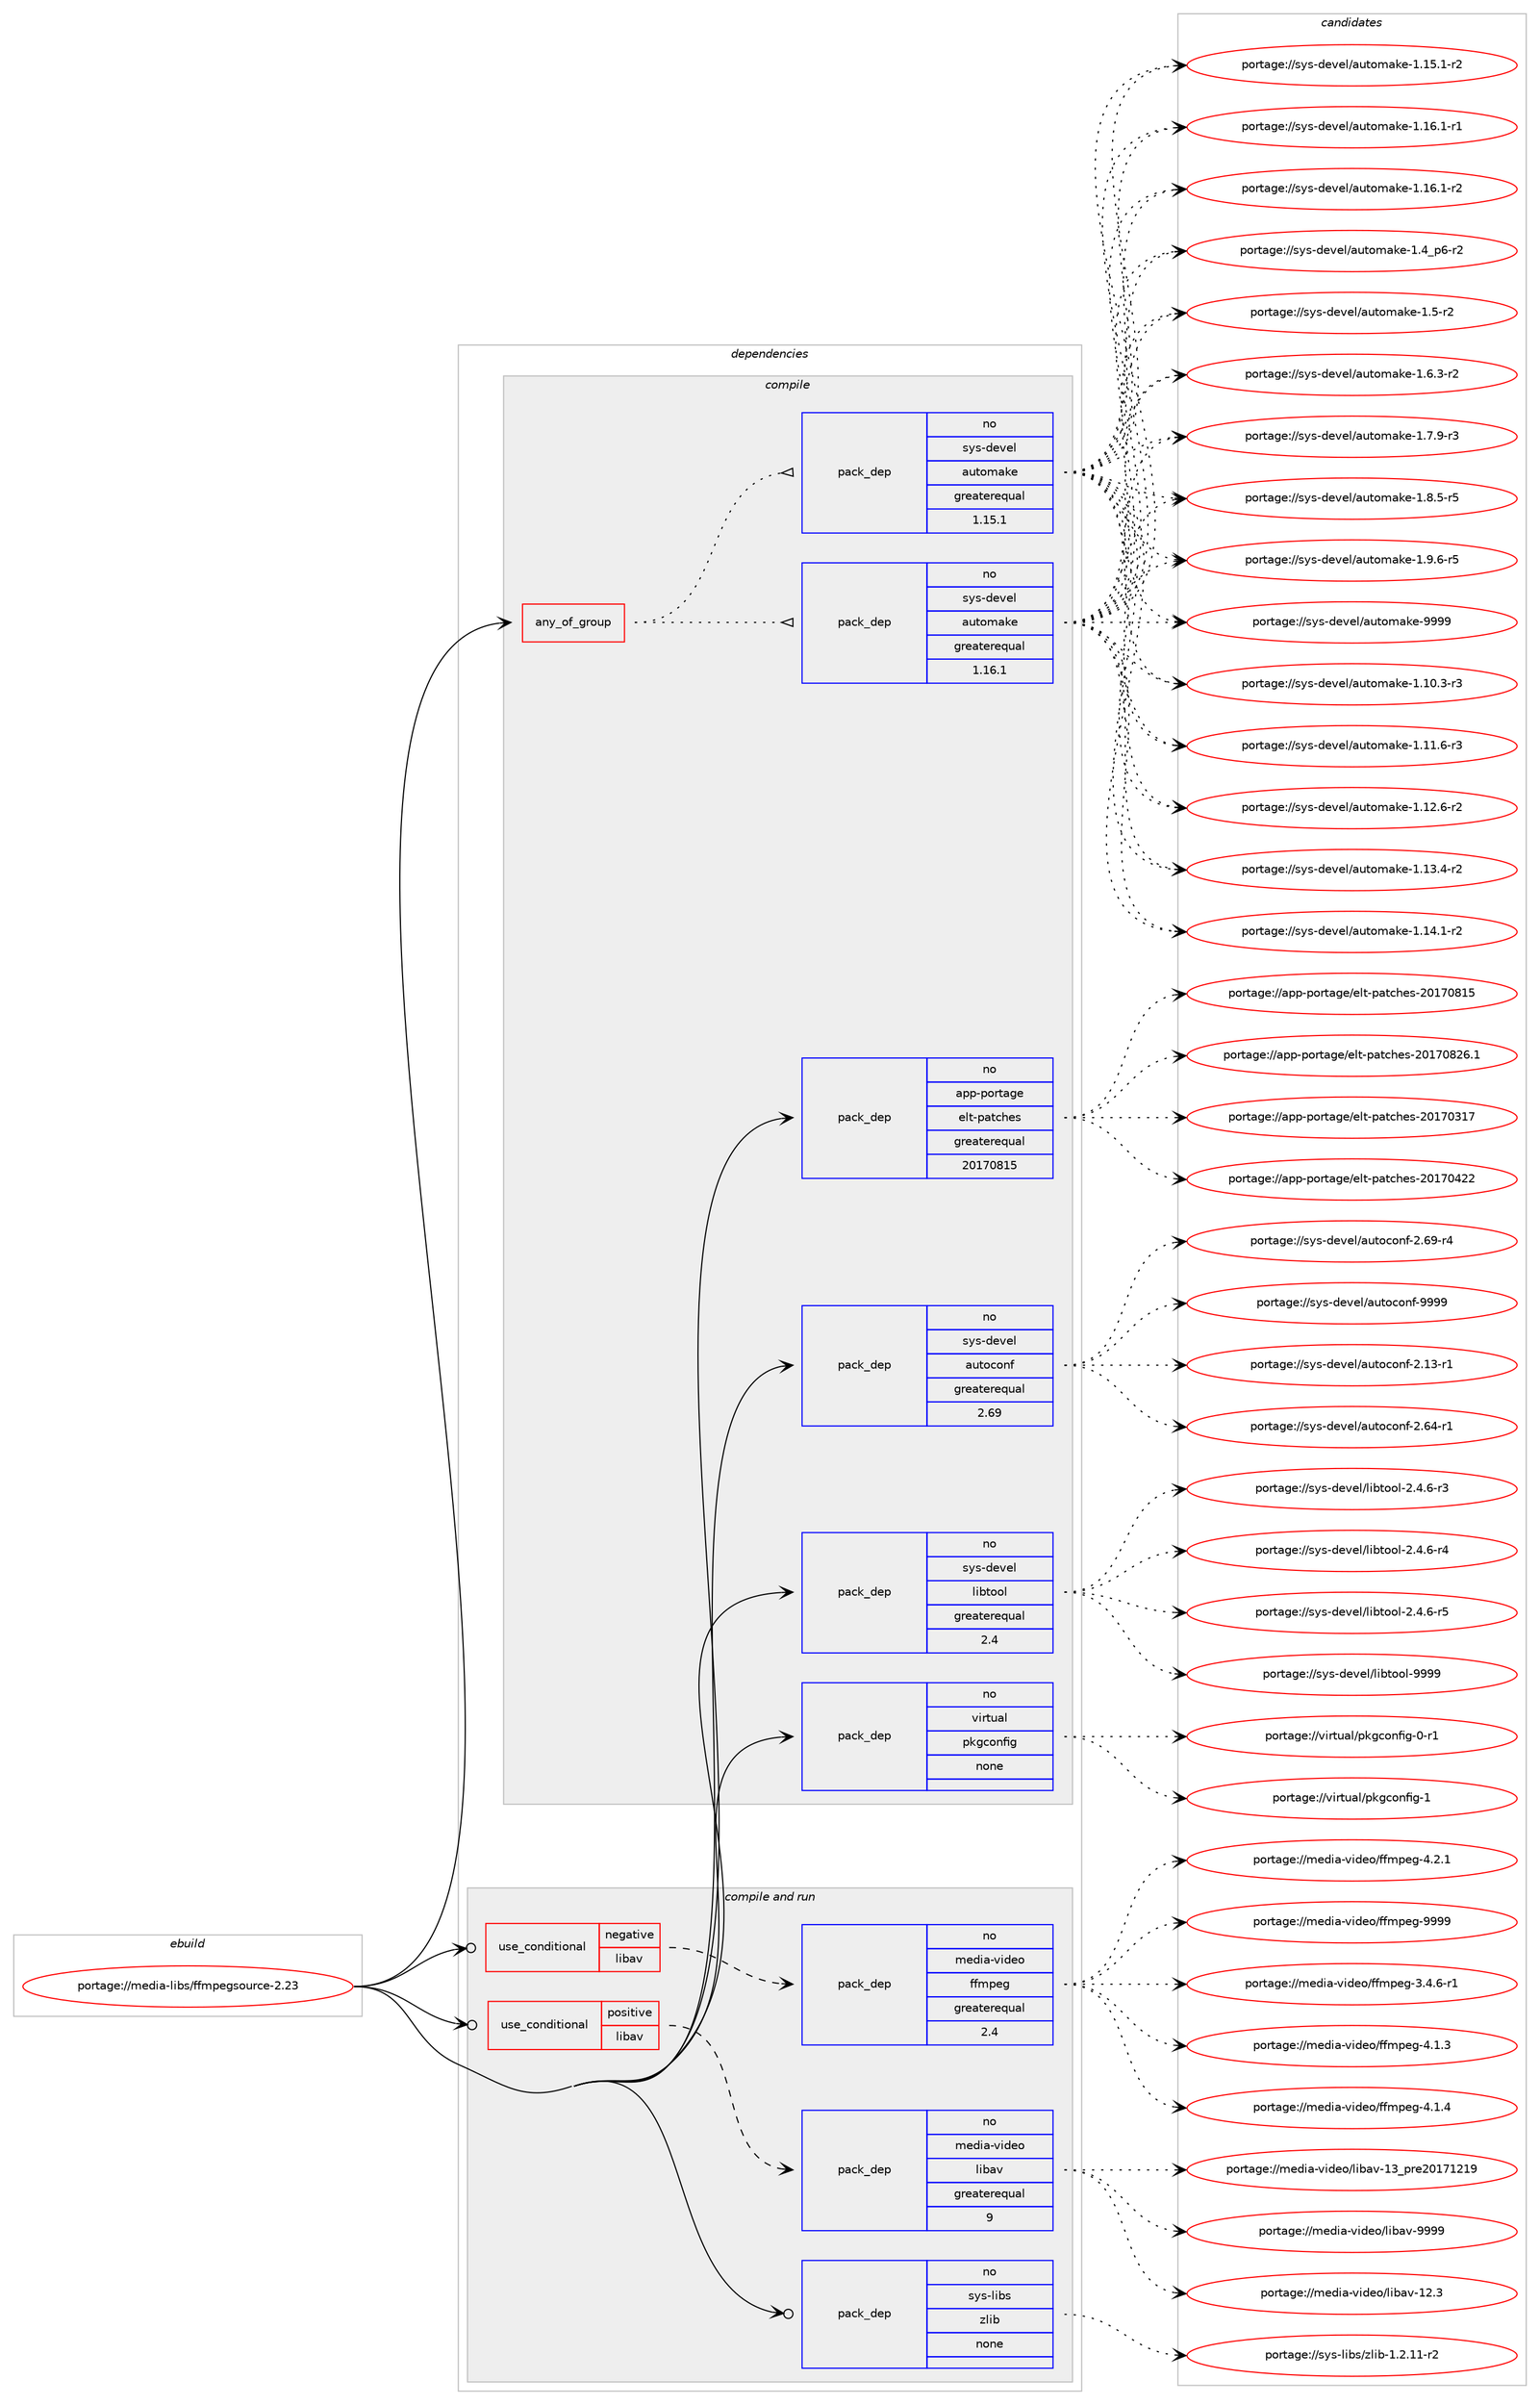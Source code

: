 digraph prolog {

# *************
# Graph options
# *************

newrank=true;
concentrate=true;
compound=true;
graph [rankdir=LR,fontname=Helvetica,fontsize=10,ranksep=1.5];#, ranksep=2.5, nodesep=0.2];
edge  [arrowhead=vee];
node  [fontname=Helvetica,fontsize=10];

# **********
# The ebuild
# **********

subgraph cluster_leftcol {
color=gray;
rank=same;
label=<<i>ebuild</i>>;
id [label="portage://media-libs/ffmpegsource-2.23", color=red, width=4, href="../media-libs/ffmpegsource-2.23.svg"];
}

# ****************
# The dependencies
# ****************

subgraph cluster_midcol {
color=gray;
label=<<i>dependencies</i>>;
subgraph cluster_compile {
fillcolor="#eeeeee";
style=filled;
label=<<i>compile</i>>;
subgraph any5007 {
dependency318078 [label=<<TABLE BORDER="0" CELLBORDER="1" CELLSPACING="0" CELLPADDING="4"><TR><TD CELLPADDING="10">any_of_group</TD></TR></TABLE>>, shape=none, color=red];subgraph pack233587 {
dependency318079 [label=<<TABLE BORDER="0" CELLBORDER="1" CELLSPACING="0" CELLPADDING="4" WIDTH="220"><TR><TD ROWSPAN="6" CELLPADDING="30">pack_dep</TD></TR><TR><TD WIDTH="110">no</TD></TR><TR><TD>sys-devel</TD></TR><TR><TD>automake</TD></TR><TR><TD>greaterequal</TD></TR><TR><TD>1.16.1</TD></TR></TABLE>>, shape=none, color=blue];
}
dependency318078:e -> dependency318079:w [weight=20,style="dotted",arrowhead="oinv"];
subgraph pack233588 {
dependency318080 [label=<<TABLE BORDER="0" CELLBORDER="1" CELLSPACING="0" CELLPADDING="4" WIDTH="220"><TR><TD ROWSPAN="6" CELLPADDING="30">pack_dep</TD></TR><TR><TD WIDTH="110">no</TD></TR><TR><TD>sys-devel</TD></TR><TR><TD>automake</TD></TR><TR><TD>greaterequal</TD></TR><TR><TD>1.15.1</TD></TR></TABLE>>, shape=none, color=blue];
}
dependency318078:e -> dependency318080:w [weight=20,style="dotted",arrowhead="oinv"];
}
id:e -> dependency318078:w [weight=20,style="solid",arrowhead="vee"];
subgraph pack233589 {
dependency318081 [label=<<TABLE BORDER="0" CELLBORDER="1" CELLSPACING="0" CELLPADDING="4" WIDTH="220"><TR><TD ROWSPAN="6" CELLPADDING="30">pack_dep</TD></TR><TR><TD WIDTH="110">no</TD></TR><TR><TD>app-portage</TD></TR><TR><TD>elt-patches</TD></TR><TR><TD>greaterequal</TD></TR><TR><TD>20170815</TD></TR></TABLE>>, shape=none, color=blue];
}
id:e -> dependency318081:w [weight=20,style="solid",arrowhead="vee"];
subgraph pack233590 {
dependency318082 [label=<<TABLE BORDER="0" CELLBORDER="1" CELLSPACING="0" CELLPADDING="4" WIDTH="220"><TR><TD ROWSPAN="6" CELLPADDING="30">pack_dep</TD></TR><TR><TD WIDTH="110">no</TD></TR><TR><TD>sys-devel</TD></TR><TR><TD>autoconf</TD></TR><TR><TD>greaterequal</TD></TR><TR><TD>2.69</TD></TR></TABLE>>, shape=none, color=blue];
}
id:e -> dependency318082:w [weight=20,style="solid",arrowhead="vee"];
subgraph pack233591 {
dependency318083 [label=<<TABLE BORDER="0" CELLBORDER="1" CELLSPACING="0" CELLPADDING="4" WIDTH="220"><TR><TD ROWSPAN="6" CELLPADDING="30">pack_dep</TD></TR><TR><TD WIDTH="110">no</TD></TR><TR><TD>sys-devel</TD></TR><TR><TD>libtool</TD></TR><TR><TD>greaterequal</TD></TR><TR><TD>2.4</TD></TR></TABLE>>, shape=none, color=blue];
}
id:e -> dependency318083:w [weight=20,style="solid",arrowhead="vee"];
subgraph pack233592 {
dependency318084 [label=<<TABLE BORDER="0" CELLBORDER="1" CELLSPACING="0" CELLPADDING="4" WIDTH="220"><TR><TD ROWSPAN="6" CELLPADDING="30">pack_dep</TD></TR><TR><TD WIDTH="110">no</TD></TR><TR><TD>virtual</TD></TR><TR><TD>pkgconfig</TD></TR><TR><TD>none</TD></TR><TR><TD></TD></TR></TABLE>>, shape=none, color=blue];
}
id:e -> dependency318084:w [weight=20,style="solid",arrowhead="vee"];
}
subgraph cluster_compileandrun {
fillcolor="#eeeeee";
style=filled;
label=<<i>compile and run</i>>;
subgraph cond79368 {
dependency318085 [label=<<TABLE BORDER="0" CELLBORDER="1" CELLSPACING="0" CELLPADDING="4"><TR><TD ROWSPAN="3" CELLPADDING="10">use_conditional</TD></TR><TR><TD>negative</TD></TR><TR><TD>libav</TD></TR></TABLE>>, shape=none, color=red];
subgraph pack233593 {
dependency318086 [label=<<TABLE BORDER="0" CELLBORDER="1" CELLSPACING="0" CELLPADDING="4" WIDTH="220"><TR><TD ROWSPAN="6" CELLPADDING="30">pack_dep</TD></TR><TR><TD WIDTH="110">no</TD></TR><TR><TD>media-video</TD></TR><TR><TD>ffmpeg</TD></TR><TR><TD>greaterequal</TD></TR><TR><TD>2.4</TD></TR></TABLE>>, shape=none, color=blue];
}
dependency318085:e -> dependency318086:w [weight=20,style="dashed",arrowhead="vee"];
}
id:e -> dependency318085:w [weight=20,style="solid",arrowhead="odotvee"];
subgraph cond79369 {
dependency318087 [label=<<TABLE BORDER="0" CELLBORDER="1" CELLSPACING="0" CELLPADDING="4"><TR><TD ROWSPAN="3" CELLPADDING="10">use_conditional</TD></TR><TR><TD>positive</TD></TR><TR><TD>libav</TD></TR></TABLE>>, shape=none, color=red];
subgraph pack233594 {
dependency318088 [label=<<TABLE BORDER="0" CELLBORDER="1" CELLSPACING="0" CELLPADDING="4" WIDTH="220"><TR><TD ROWSPAN="6" CELLPADDING="30">pack_dep</TD></TR><TR><TD WIDTH="110">no</TD></TR><TR><TD>media-video</TD></TR><TR><TD>libav</TD></TR><TR><TD>greaterequal</TD></TR><TR><TD>9</TD></TR></TABLE>>, shape=none, color=blue];
}
dependency318087:e -> dependency318088:w [weight=20,style="dashed",arrowhead="vee"];
}
id:e -> dependency318087:w [weight=20,style="solid",arrowhead="odotvee"];
subgraph pack233595 {
dependency318089 [label=<<TABLE BORDER="0" CELLBORDER="1" CELLSPACING="0" CELLPADDING="4" WIDTH="220"><TR><TD ROWSPAN="6" CELLPADDING="30">pack_dep</TD></TR><TR><TD WIDTH="110">no</TD></TR><TR><TD>sys-libs</TD></TR><TR><TD>zlib</TD></TR><TR><TD>none</TD></TR><TR><TD></TD></TR></TABLE>>, shape=none, color=blue];
}
id:e -> dependency318089:w [weight=20,style="solid",arrowhead="odotvee"];
}
subgraph cluster_run {
fillcolor="#eeeeee";
style=filled;
label=<<i>run</i>>;
}
}

# **************
# The candidates
# **************

subgraph cluster_choices {
rank=same;
color=gray;
label=<<i>candidates</i>>;

subgraph choice233587 {
color=black;
nodesep=1;
choiceportage11512111545100101118101108479711711611110997107101454946494846514511451 [label="portage://sys-devel/automake-1.10.3-r3", color=red, width=4,href="../sys-devel/automake-1.10.3-r3.svg"];
choiceportage11512111545100101118101108479711711611110997107101454946494946544511451 [label="portage://sys-devel/automake-1.11.6-r3", color=red, width=4,href="../sys-devel/automake-1.11.6-r3.svg"];
choiceportage11512111545100101118101108479711711611110997107101454946495046544511450 [label="portage://sys-devel/automake-1.12.6-r2", color=red, width=4,href="../sys-devel/automake-1.12.6-r2.svg"];
choiceportage11512111545100101118101108479711711611110997107101454946495146524511450 [label="portage://sys-devel/automake-1.13.4-r2", color=red, width=4,href="../sys-devel/automake-1.13.4-r2.svg"];
choiceportage11512111545100101118101108479711711611110997107101454946495246494511450 [label="portage://sys-devel/automake-1.14.1-r2", color=red, width=4,href="../sys-devel/automake-1.14.1-r2.svg"];
choiceportage11512111545100101118101108479711711611110997107101454946495346494511450 [label="portage://sys-devel/automake-1.15.1-r2", color=red, width=4,href="../sys-devel/automake-1.15.1-r2.svg"];
choiceportage11512111545100101118101108479711711611110997107101454946495446494511449 [label="portage://sys-devel/automake-1.16.1-r1", color=red, width=4,href="../sys-devel/automake-1.16.1-r1.svg"];
choiceportage11512111545100101118101108479711711611110997107101454946495446494511450 [label="portage://sys-devel/automake-1.16.1-r2", color=red, width=4,href="../sys-devel/automake-1.16.1-r2.svg"];
choiceportage115121115451001011181011084797117116111109971071014549465295112544511450 [label="portage://sys-devel/automake-1.4_p6-r2", color=red, width=4,href="../sys-devel/automake-1.4_p6-r2.svg"];
choiceportage11512111545100101118101108479711711611110997107101454946534511450 [label="portage://sys-devel/automake-1.5-r2", color=red, width=4,href="../sys-devel/automake-1.5-r2.svg"];
choiceportage115121115451001011181011084797117116111109971071014549465446514511450 [label="portage://sys-devel/automake-1.6.3-r2", color=red, width=4,href="../sys-devel/automake-1.6.3-r2.svg"];
choiceportage115121115451001011181011084797117116111109971071014549465546574511451 [label="portage://sys-devel/automake-1.7.9-r3", color=red, width=4,href="../sys-devel/automake-1.7.9-r3.svg"];
choiceportage115121115451001011181011084797117116111109971071014549465646534511453 [label="portage://sys-devel/automake-1.8.5-r5", color=red, width=4,href="../sys-devel/automake-1.8.5-r5.svg"];
choiceportage115121115451001011181011084797117116111109971071014549465746544511453 [label="portage://sys-devel/automake-1.9.6-r5", color=red, width=4,href="../sys-devel/automake-1.9.6-r5.svg"];
choiceportage115121115451001011181011084797117116111109971071014557575757 [label="portage://sys-devel/automake-9999", color=red, width=4,href="../sys-devel/automake-9999.svg"];
dependency318079:e -> choiceportage11512111545100101118101108479711711611110997107101454946494846514511451:w [style=dotted,weight="100"];
dependency318079:e -> choiceportage11512111545100101118101108479711711611110997107101454946494946544511451:w [style=dotted,weight="100"];
dependency318079:e -> choiceportage11512111545100101118101108479711711611110997107101454946495046544511450:w [style=dotted,weight="100"];
dependency318079:e -> choiceportage11512111545100101118101108479711711611110997107101454946495146524511450:w [style=dotted,weight="100"];
dependency318079:e -> choiceportage11512111545100101118101108479711711611110997107101454946495246494511450:w [style=dotted,weight="100"];
dependency318079:e -> choiceportage11512111545100101118101108479711711611110997107101454946495346494511450:w [style=dotted,weight="100"];
dependency318079:e -> choiceportage11512111545100101118101108479711711611110997107101454946495446494511449:w [style=dotted,weight="100"];
dependency318079:e -> choiceportage11512111545100101118101108479711711611110997107101454946495446494511450:w [style=dotted,weight="100"];
dependency318079:e -> choiceportage115121115451001011181011084797117116111109971071014549465295112544511450:w [style=dotted,weight="100"];
dependency318079:e -> choiceportage11512111545100101118101108479711711611110997107101454946534511450:w [style=dotted,weight="100"];
dependency318079:e -> choiceportage115121115451001011181011084797117116111109971071014549465446514511450:w [style=dotted,weight="100"];
dependency318079:e -> choiceportage115121115451001011181011084797117116111109971071014549465546574511451:w [style=dotted,weight="100"];
dependency318079:e -> choiceportage115121115451001011181011084797117116111109971071014549465646534511453:w [style=dotted,weight="100"];
dependency318079:e -> choiceportage115121115451001011181011084797117116111109971071014549465746544511453:w [style=dotted,weight="100"];
dependency318079:e -> choiceportage115121115451001011181011084797117116111109971071014557575757:w [style=dotted,weight="100"];
}
subgraph choice233588 {
color=black;
nodesep=1;
choiceportage11512111545100101118101108479711711611110997107101454946494846514511451 [label="portage://sys-devel/automake-1.10.3-r3", color=red, width=4,href="../sys-devel/automake-1.10.3-r3.svg"];
choiceportage11512111545100101118101108479711711611110997107101454946494946544511451 [label="portage://sys-devel/automake-1.11.6-r3", color=red, width=4,href="../sys-devel/automake-1.11.6-r3.svg"];
choiceportage11512111545100101118101108479711711611110997107101454946495046544511450 [label="portage://sys-devel/automake-1.12.6-r2", color=red, width=4,href="../sys-devel/automake-1.12.6-r2.svg"];
choiceportage11512111545100101118101108479711711611110997107101454946495146524511450 [label="portage://sys-devel/automake-1.13.4-r2", color=red, width=4,href="../sys-devel/automake-1.13.4-r2.svg"];
choiceportage11512111545100101118101108479711711611110997107101454946495246494511450 [label="portage://sys-devel/automake-1.14.1-r2", color=red, width=4,href="../sys-devel/automake-1.14.1-r2.svg"];
choiceportage11512111545100101118101108479711711611110997107101454946495346494511450 [label="portage://sys-devel/automake-1.15.1-r2", color=red, width=4,href="../sys-devel/automake-1.15.1-r2.svg"];
choiceportage11512111545100101118101108479711711611110997107101454946495446494511449 [label="portage://sys-devel/automake-1.16.1-r1", color=red, width=4,href="../sys-devel/automake-1.16.1-r1.svg"];
choiceportage11512111545100101118101108479711711611110997107101454946495446494511450 [label="portage://sys-devel/automake-1.16.1-r2", color=red, width=4,href="../sys-devel/automake-1.16.1-r2.svg"];
choiceportage115121115451001011181011084797117116111109971071014549465295112544511450 [label="portage://sys-devel/automake-1.4_p6-r2", color=red, width=4,href="../sys-devel/automake-1.4_p6-r2.svg"];
choiceportage11512111545100101118101108479711711611110997107101454946534511450 [label="portage://sys-devel/automake-1.5-r2", color=red, width=4,href="../sys-devel/automake-1.5-r2.svg"];
choiceportage115121115451001011181011084797117116111109971071014549465446514511450 [label="portage://sys-devel/automake-1.6.3-r2", color=red, width=4,href="../sys-devel/automake-1.6.3-r2.svg"];
choiceportage115121115451001011181011084797117116111109971071014549465546574511451 [label="portage://sys-devel/automake-1.7.9-r3", color=red, width=4,href="../sys-devel/automake-1.7.9-r3.svg"];
choiceportage115121115451001011181011084797117116111109971071014549465646534511453 [label="portage://sys-devel/automake-1.8.5-r5", color=red, width=4,href="../sys-devel/automake-1.8.5-r5.svg"];
choiceportage115121115451001011181011084797117116111109971071014549465746544511453 [label="portage://sys-devel/automake-1.9.6-r5", color=red, width=4,href="../sys-devel/automake-1.9.6-r5.svg"];
choiceportage115121115451001011181011084797117116111109971071014557575757 [label="portage://sys-devel/automake-9999", color=red, width=4,href="../sys-devel/automake-9999.svg"];
dependency318080:e -> choiceportage11512111545100101118101108479711711611110997107101454946494846514511451:w [style=dotted,weight="100"];
dependency318080:e -> choiceportage11512111545100101118101108479711711611110997107101454946494946544511451:w [style=dotted,weight="100"];
dependency318080:e -> choiceportage11512111545100101118101108479711711611110997107101454946495046544511450:w [style=dotted,weight="100"];
dependency318080:e -> choiceportage11512111545100101118101108479711711611110997107101454946495146524511450:w [style=dotted,weight="100"];
dependency318080:e -> choiceportage11512111545100101118101108479711711611110997107101454946495246494511450:w [style=dotted,weight="100"];
dependency318080:e -> choiceportage11512111545100101118101108479711711611110997107101454946495346494511450:w [style=dotted,weight="100"];
dependency318080:e -> choiceportage11512111545100101118101108479711711611110997107101454946495446494511449:w [style=dotted,weight="100"];
dependency318080:e -> choiceportage11512111545100101118101108479711711611110997107101454946495446494511450:w [style=dotted,weight="100"];
dependency318080:e -> choiceportage115121115451001011181011084797117116111109971071014549465295112544511450:w [style=dotted,weight="100"];
dependency318080:e -> choiceportage11512111545100101118101108479711711611110997107101454946534511450:w [style=dotted,weight="100"];
dependency318080:e -> choiceportage115121115451001011181011084797117116111109971071014549465446514511450:w [style=dotted,weight="100"];
dependency318080:e -> choiceportage115121115451001011181011084797117116111109971071014549465546574511451:w [style=dotted,weight="100"];
dependency318080:e -> choiceportage115121115451001011181011084797117116111109971071014549465646534511453:w [style=dotted,weight="100"];
dependency318080:e -> choiceportage115121115451001011181011084797117116111109971071014549465746544511453:w [style=dotted,weight="100"];
dependency318080:e -> choiceportage115121115451001011181011084797117116111109971071014557575757:w [style=dotted,weight="100"];
}
subgraph choice233589 {
color=black;
nodesep=1;
choiceportage97112112451121111141169710310147101108116451129711699104101115455048495548514955 [label="portage://app-portage/elt-patches-20170317", color=red, width=4,href="../app-portage/elt-patches-20170317.svg"];
choiceportage97112112451121111141169710310147101108116451129711699104101115455048495548525050 [label="portage://app-portage/elt-patches-20170422", color=red, width=4,href="../app-portage/elt-patches-20170422.svg"];
choiceportage97112112451121111141169710310147101108116451129711699104101115455048495548564953 [label="portage://app-portage/elt-patches-20170815", color=red, width=4,href="../app-portage/elt-patches-20170815.svg"];
choiceportage971121124511211111411697103101471011081164511297116991041011154550484955485650544649 [label="portage://app-portage/elt-patches-20170826.1", color=red, width=4,href="../app-portage/elt-patches-20170826.1.svg"];
dependency318081:e -> choiceportage97112112451121111141169710310147101108116451129711699104101115455048495548514955:w [style=dotted,weight="100"];
dependency318081:e -> choiceportage97112112451121111141169710310147101108116451129711699104101115455048495548525050:w [style=dotted,weight="100"];
dependency318081:e -> choiceportage97112112451121111141169710310147101108116451129711699104101115455048495548564953:w [style=dotted,weight="100"];
dependency318081:e -> choiceportage971121124511211111411697103101471011081164511297116991041011154550484955485650544649:w [style=dotted,weight="100"];
}
subgraph choice233590 {
color=black;
nodesep=1;
choiceportage1151211154510010111810110847971171161119911111010245504649514511449 [label="portage://sys-devel/autoconf-2.13-r1", color=red, width=4,href="../sys-devel/autoconf-2.13-r1.svg"];
choiceportage1151211154510010111810110847971171161119911111010245504654524511449 [label="portage://sys-devel/autoconf-2.64-r1", color=red, width=4,href="../sys-devel/autoconf-2.64-r1.svg"];
choiceportage1151211154510010111810110847971171161119911111010245504654574511452 [label="portage://sys-devel/autoconf-2.69-r4", color=red, width=4,href="../sys-devel/autoconf-2.69-r4.svg"];
choiceportage115121115451001011181011084797117116111991111101024557575757 [label="portage://sys-devel/autoconf-9999", color=red, width=4,href="../sys-devel/autoconf-9999.svg"];
dependency318082:e -> choiceportage1151211154510010111810110847971171161119911111010245504649514511449:w [style=dotted,weight="100"];
dependency318082:e -> choiceportage1151211154510010111810110847971171161119911111010245504654524511449:w [style=dotted,weight="100"];
dependency318082:e -> choiceportage1151211154510010111810110847971171161119911111010245504654574511452:w [style=dotted,weight="100"];
dependency318082:e -> choiceportage115121115451001011181011084797117116111991111101024557575757:w [style=dotted,weight="100"];
}
subgraph choice233591 {
color=black;
nodesep=1;
choiceportage1151211154510010111810110847108105981161111111084550465246544511451 [label="portage://sys-devel/libtool-2.4.6-r3", color=red, width=4,href="../sys-devel/libtool-2.4.6-r3.svg"];
choiceportage1151211154510010111810110847108105981161111111084550465246544511452 [label="portage://sys-devel/libtool-2.4.6-r4", color=red, width=4,href="../sys-devel/libtool-2.4.6-r4.svg"];
choiceportage1151211154510010111810110847108105981161111111084550465246544511453 [label="portage://sys-devel/libtool-2.4.6-r5", color=red, width=4,href="../sys-devel/libtool-2.4.6-r5.svg"];
choiceportage1151211154510010111810110847108105981161111111084557575757 [label="portage://sys-devel/libtool-9999", color=red, width=4,href="../sys-devel/libtool-9999.svg"];
dependency318083:e -> choiceportage1151211154510010111810110847108105981161111111084550465246544511451:w [style=dotted,weight="100"];
dependency318083:e -> choiceportage1151211154510010111810110847108105981161111111084550465246544511452:w [style=dotted,weight="100"];
dependency318083:e -> choiceportage1151211154510010111810110847108105981161111111084550465246544511453:w [style=dotted,weight="100"];
dependency318083:e -> choiceportage1151211154510010111810110847108105981161111111084557575757:w [style=dotted,weight="100"];
}
subgraph choice233592 {
color=black;
nodesep=1;
choiceportage11810511411611797108471121071039911111010210510345484511449 [label="portage://virtual/pkgconfig-0-r1", color=red, width=4,href="../virtual/pkgconfig-0-r1.svg"];
choiceportage1181051141161179710847112107103991111101021051034549 [label="portage://virtual/pkgconfig-1", color=red, width=4,href="../virtual/pkgconfig-1.svg"];
dependency318084:e -> choiceportage11810511411611797108471121071039911111010210510345484511449:w [style=dotted,weight="100"];
dependency318084:e -> choiceportage1181051141161179710847112107103991111101021051034549:w [style=dotted,weight="100"];
}
subgraph choice233593 {
color=black;
nodesep=1;
choiceportage1091011001059745118105100101111471021021091121011034551465246544511449 [label="portage://media-video/ffmpeg-3.4.6-r1", color=red, width=4,href="../media-video/ffmpeg-3.4.6-r1.svg"];
choiceportage109101100105974511810510010111147102102109112101103455246494651 [label="portage://media-video/ffmpeg-4.1.3", color=red, width=4,href="../media-video/ffmpeg-4.1.3.svg"];
choiceportage109101100105974511810510010111147102102109112101103455246494652 [label="portage://media-video/ffmpeg-4.1.4", color=red, width=4,href="../media-video/ffmpeg-4.1.4.svg"];
choiceportage109101100105974511810510010111147102102109112101103455246504649 [label="portage://media-video/ffmpeg-4.2.1", color=red, width=4,href="../media-video/ffmpeg-4.2.1.svg"];
choiceportage1091011001059745118105100101111471021021091121011034557575757 [label="portage://media-video/ffmpeg-9999", color=red, width=4,href="../media-video/ffmpeg-9999.svg"];
dependency318086:e -> choiceportage1091011001059745118105100101111471021021091121011034551465246544511449:w [style=dotted,weight="100"];
dependency318086:e -> choiceportage109101100105974511810510010111147102102109112101103455246494651:w [style=dotted,weight="100"];
dependency318086:e -> choiceportage109101100105974511810510010111147102102109112101103455246494652:w [style=dotted,weight="100"];
dependency318086:e -> choiceportage109101100105974511810510010111147102102109112101103455246504649:w [style=dotted,weight="100"];
dependency318086:e -> choiceportage1091011001059745118105100101111471021021091121011034557575757:w [style=dotted,weight="100"];
}
subgraph choice233594 {
color=black;
nodesep=1;
choiceportage10910110010597451181051001011114710810598971184549504651 [label="portage://media-video/libav-12.3", color=red, width=4,href="../media-video/libav-12.3.svg"];
choiceportage1091011001059745118105100101111471081059897118454951951121141015048495549504957 [label="portage://media-video/libav-13_pre20171219", color=red, width=4,href="../media-video/libav-13_pre20171219.svg"];
choiceportage10910110010597451181051001011114710810598971184557575757 [label="portage://media-video/libav-9999", color=red, width=4,href="../media-video/libav-9999.svg"];
dependency318088:e -> choiceportage10910110010597451181051001011114710810598971184549504651:w [style=dotted,weight="100"];
dependency318088:e -> choiceportage1091011001059745118105100101111471081059897118454951951121141015048495549504957:w [style=dotted,weight="100"];
dependency318088:e -> choiceportage10910110010597451181051001011114710810598971184557575757:w [style=dotted,weight="100"];
}
subgraph choice233595 {
color=black;
nodesep=1;
choiceportage11512111545108105981154712210810598454946504649494511450 [label="portage://sys-libs/zlib-1.2.11-r2", color=red, width=4,href="../sys-libs/zlib-1.2.11-r2.svg"];
dependency318089:e -> choiceportage11512111545108105981154712210810598454946504649494511450:w [style=dotted,weight="100"];
}
}

}
